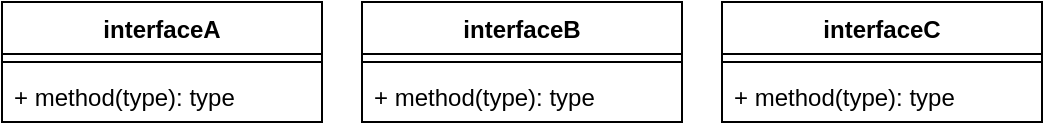 <mxfile version="24.4.9" type="github">
  <diagram name="第 1 页" id="_Oi1T2eX_YWZHJBG8FeJ">
    <mxGraphModel dx="1195" dy="696" grid="1" gridSize="10" guides="1" tooltips="1" connect="1" arrows="1" fold="1" page="1" pageScale="1" pageWidth="827" pageHeight="1169" math="0" shadow="0">
      <root>
        <mxCell id="0" />
        <mxCell id="1" parent="0" />
        <mxCell id="ahvlAM_R0MREE3XYgPcO-21" value="interfaceB" style="swimlane;fontStyle=1;align=center;verticalAlign=top;childLayout=stackLayout;horizontal=1;startSize=26;horizontalStack=0;resizeParent=1;resizeParentMax=0;resizeLast=0;collapsible=1;marginBottom=0;whiteSpace=wrap;html=1;" vertex="1" parent="1">
          <mxGeometry x="430" y="50" width="160" height="60" as="geometry" />
        </mxCell>
        <mxCell id="ahvlAM_R0MREE3XYgPcO-23" value="" style="line;strokeWidth=1;fillColor=none;align=left;verticalAlign=middle;spacingTop=-1;spacingLeft=3;spacingRight=3;rotatable=0;labelPosition=right;points=[];portConstraint=eastwest;strokeColor=inherit;" vertex="1" parent="ahvlAM_R0MREE3XYgPcO-21">
          <mxGeometry y="26" width="160" height="8" as="geometry" />
        </mxCell>
        <mxCell id="ahvlAM_R0MREE3XYgPcO-24" value="+ method(type): type" style="text;strokeColor=none;fillColor=none;align=left;verticalAlign=top;spacingLeft=4;spacingRight=4;overflow=hidden;rotatable=0;points=[[0,0.5],[1,0.5]];portConstraint=eastwest;whiteSpace=wrap;html=1;" vertex="1" parent="ahvlAM_R0MREE3XYgPcO-21">
          <mxGeometry y="34" width="160" height="26" as="geometry" />
        </mxCell>
        <mxCell id="ahvlAM_R0MREE3XYgPcO-25" value="interfaceC" style="swimlane;fontStyle=1;align=center;verticalAlign=top;childLayout=stackLayout;horizontal=1;startSize=26;horizontalStack=0;resizeParent=1;resizeParentMax=0;resizeLast=0;collapsible=1;marginBottom=0;whiteSpace=wrap;html=1;" vertex="1" parent="1">
          <mxGeometry x="610" y="50" width="160" height="60" as="geometry" />
        </mxCell>
        <mxCell id="ahvlAM_R0MREE3XYgPcO-26" value="" style="line;strokeWidth=1;fillColor=none;align=left;verticalAlign=middle;spacingTop=-1;spacingLeft=3;spacingRight=3;rotatable=0;labelPosition=right;points=[];portConstraint=eastwest;strokeColor=inherit;" vertex="1" parent="ahvlAM_R0MREE3XYgPcO-25">
          <mxGeometry y="26" width="160" height="8" as="geometry" />
        </mxCell>
        <mxCell id="ahvlAM_R0MREE3XYgPcO-27" value="+ method(type): type" style="text;strokeColor=none;fillColor=none;align=left;verticalAlign=top;spacingLeft=4;spacingRight=4;overflow=hidden;rotatable=0;points=[[0,0.5],[1,0.5]];portConstraint=eastwest;whiteSpace=wrap;html=1;" vertex="1" parent="ahvlAM_R0MREE3XYgPcO-25">
          <mxGeometry y="34" width="160" height="26" as="geometry" />
        </mxCell>
        <mxCell id="ahvlAM_R0MREE3XYgPcO-28" value="interfaceA" style="swimlane;fontStyle=1;align=center;verticalAlign=top;childLayout=stackLayout;horizontal=1;startSize=26;horizontalStack=0;resizeParent=1;resizeParentMax=0;resizeLast=0;collapsible=1;marginBottom=0;whiteSpace=wrap;html=1;" vertex="1" parent="1">
          <mxGeometry x="250" y="50" width="160" height="60" as="geometry" />
        </mxCell>
        <mxCell id="ahvlAM_R0MREE3XYgPcO-29" value="" style="line;strokeWidth=1;fillColor=none;align=left;verticalAlign=middle;spacingTop=-1;spacingLeft=3;spacingRight=3;rotatable=0;labelPosition=right;points=[];portConstraint=eastwest;strokeColor=inherit;" vertex="1" parent="ahvlAM_R0MREE3XYgPcO-28">
          <mxGeometry y="26" width="160" height="8" as="geometry" />
        </mxCell>
        <mxCell id="ahvlAM_R0MREE3XYgPcO-30" value="+ method(type): type" style="text;strokeColor=none;fillColor=none;align=left;verticalAlign=top;spacingLeft=4;spacingRight=4;overflow=hidden;rotatable=0;points=[[0,0.5],[1,0.5]];portConstraint=eastwest;whiteSpace=wrap;html=1;" vertex="1" parent="ahvlAM_R0MREE3XYgPcO-28">
          <mxGeometry y="34" width="160" height="26" as="geometry" />
        </mxCell>
      </root>
    </mxGraphModel>
  </diagram>
</mxfile>
